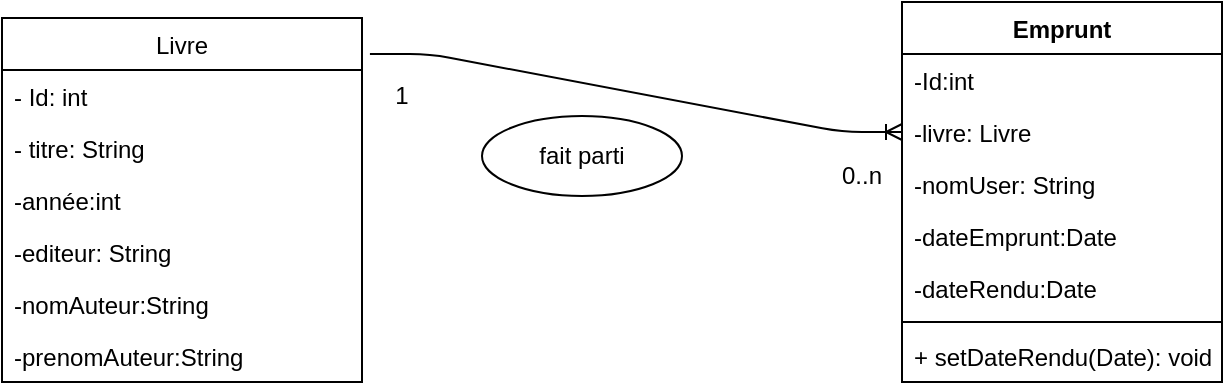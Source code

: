 <mxfile version="14.6.12" type="device"><diagram id="C_96Q_F7C-pwjjPhLp7u" name="Page-1"><mxGraphModel dx="1676" dy="470" grid="1" gridSize="10" guides="1" tooltips="1" connect="1" arrows="1" fold="1" page="1" pageScale="1" pageWidth="827" pageHeight="1169" math="0" shadow="0"><root><mxCell id="0"/><mxCell id="1" parent="0"/><mxCell id="42PAZ85x4slvtO5e14gp-1" value="Livre" style="swimlane;fontStyle=0;childLayout=stackLayout;horizontal=1;startSize=26;fillColor=none;horizontalStack=0;resizeParent=1;resizeParentMax=0;resizeLast=0;collapsible=1;marginBottom=0;" vertex="1" parent="1"><mxGeometry x="-70" y="31" width="180" height="182" as="geometry"><mxRectangle x="50" y="70" width="90" height="26" as="alternateBounds"/></mxGeometry></mxCell><mxCell id="42PAZ85x4slvtO5e14gp-15" value="- Id: int" style="text;strokeColor=none;fillColor=none;align=left;verticalAlign=top;spacingLeft=4;spacingRight=4;overflow=hidden;rotatable=0;points=[[0,0.5],[1,0.5]];portConstraint=eastwest;" vertex="1" parent="42PAZ85x4slvtO5e14gp-1"><mxGeometry y="26" width="180" height="26" as="geometry"/></mxCell><mxCell id="42PAZ85x4slvtO5e14gp-2" value="- titre: String" style="text;strokeColor=none;fillColor=none;align=left;verticalAlign=top;spacingLeft=4;spacingRight=4;overflow=hidden;rotatable=0;points=[[0,0.5],[1,0.5]];portConstraint=eastwest;" vertex="1" parent="42PAZ85x4slvtO5e14gp-1"><mxGeometry y="52" width="180" height="26" as="geometry"/></mxCell><mxCell id="42PAZ85x4slvtO5e14gp-3" value="-année:int" style="text;strokeColor=none;fillColor=none;align=left;verticalAlign=top;spacingLeft=4;spacingRight=4;overflow=hidden;rotatable=0;points=[[0,0.5],[1,0.5]];portConstraint=eastwest;" vertex="1" parent="42PAZ85x4slvtO5e14gp-1"><mxGeometry y="78" width="180" height="26" as="geometry"/></mxCell><mxCell id="42PAZ85x4slvtO5e14gp-10" value="-editeur: String" style="text;strokeColor=none;fillColor=none;align=left;verticalAlign=top;spacingLeft=4;spacingRight=4;overflow=hidden;rotatable=0;points=[[0,0.5],[1,0.5]];portConstraint=eastwest;" vertex="1" parent="42PAZ85x4slvtO5e14gp-1"><mxGeometry y="104" width="180" height="26" as="geometry"/></mxCell><mxCell id="42PAZ85x4slvtO5e14gp-9" value="-nomAuteur:String" style="text;strokeColor=none;fillColor=none;align=left;verticalAlign=top;spacingLeft=4;spacingRight=4;overflow=hidden;rotatable=0;points=[[0,0.5],[1,0.5]];portConstraint=eastwest;" vertex="1" parent="42PAZ85x4slvtO5e14gp-1"><mxGeometry y="130" width="180" height="26" as="geometry"/></mxCell><mxCell id="42PAZ85x4slvtO5e14gp-4" value="-prenomAuteur:String" style="text;strokeColor=none;fillColor=none;align=left;verticalAlign=top;spacingLeft=4;spacingRight=4;overflow=hidden;rotatable=0;points=[[0,0.5],[1,0.5]];portConstraint=eastwest;" vertex="1" parent="42PAZ85x4slvtO5e14gp-1"><mxGeometry y="156" width="180" height="26" as="geometry"/></mxCell><mxCell id="42PAZ85x4slvtO5e14gp-31" value="Emprunt" style="swimlane;fontStyle=1;align=center;verticalAlign=top;childLayout=stackLayout;horizontal=1;startSize=26;horizontalStack=0;resizeParent=1;resizeParentMax=0;resizeLast=0;collapsible=1;marginBottom=0;" vertex="1" parent="1"><mxGeometry x="380" y="23" width="160" height="190" as="geometry"/></mxCell><mxCell id="42PAZ85x4slvtO5e14gp-6" value="-Id:int" style="text;strokeColor=none;fillColor=none;align=left;verticalAlign=top;spacingLeft=4;spacingRight=4;overflow=hidden;rotatable=0;points=[[0,0.5],[1,0.5]];portConstraint=eastwest;" vertex="1" parent="42PAZ85x4slvtO5e14gp-31"><mxGeometry y="26" width="160" height="26" as="geometry"/></mxCell><mxCell id="42PAZ85x4slvtO5e14gp-16" value="-livre: Livre" style="text;strokeColor=none;fillColor=none;align=left;verticalAlign=top;spacingLeft=4;spacingRight=4;overflow=hidden;rotatable=0;points=[[0,0.5],[1,0.5]];portConstraint=eastwest;" vertex="1" parent="42PAZ85x4slvtO5e14gp-31"><mxGeometry y="52" width="160" height="26" as="geometry"/></mxCell><mxCell id="42PAZ85x4slvtO5e14gp-7" value="-nomUser: String" style="text;strokeColor=none;fillColor=none;align=left;verticalAlign=top;spacingLeft=4;spacingRight=4;overflow=hidden;rotatable=0;points=[[0,0.5],[1,0.5]];portConstraint=eastwest;" vertex="1" parent="42PAZ85x4slvtO5e14gp-31"><mxGeometry y="78" width="160" height="26" as="geometry"/></mxCell><mxCell id="42PAZ85x4slvtO5e14gp-14" value="-dateEmprunt:Date" style="text;strokeColor=none;fillColor=none;align=left;verticalAlign=top;spacingLeft=4;spacingRight=4;overflow=hidden;rotatable=0;points=[[0,0.5],[1,0.5]];portConstraint=eastwest;" vertex="1" parent="42PAZ85x4slvtO5e14gp-31"><mxGeometry y="104" width="160" height="26" as="geometry"/></mxCell><mxCell id="42PAZ85x4slvtO5e14gp-8" value="-dateRendu:Date" style="text;strokeColor=none;fillColor=none;align=left;verticalAlign=top;spacingLeft=4;spacingRight=4;overflow=hidden;rotatable=0;points=[[0,0.5],[1,0.5]];portConstraint=eastwest;" vertex="1" parent="42PAZ85x4slvtO5e14gp-31"><mxGeometry y="130" width="160" height="26" as="geometry"/></mxCell><mxCell id="42PAZ85x4slvtO5e14gp-33" value="" style="line;strokeWidth=1;fillColor=none;align=left;verticalAlign=middle;spacingTop=-1;spacingLeft=3;spacingRight=3;rotatable=0;labelPosition=right;points=[];portConstraint=eastwest;" vertex="1" parent="42PAZ85x4slvtO5e14gp-31"><mxGeometry y="156" width="160" height="8" as="geometry"/></mxCell><mxCell id="42PAZ85x4slvtO5e14gp-34" value="+ setDateRendu(Date): void" style="text;strokeColor=none;fillColor=none;align=left;verticalAlign=top;spacingLeft=4;spacingRight=4;overflow=hidden;rotatable=0;points=[[0,0.5],[1,0.5]];portConstraint=eastwest;" vertex="1" parent="42PAZ85x4slvtO5e14gp-31"><mxGeometry y="164" width="160" height="26" as="geometry"/></mxCell><mxCell id="42PAZ85x4slvtO5e14gp-40" value="" style="edgeStyle=entityRelationEdgeStyle;fontSize=12;html=1;endArrow=ERoneToMany;entryX=0;entryY=0.5;entryDx=0;entryDy=0;exitX=1.022;exitY=0.099;exitDx=0;exitDy=0;exitPerimeter=0;" edge="1" parent="1" source="42PAZ85x4slvtO5e14gp-1" target="42PAZ85x4slvtO5e14gp-16"><mxGeometry width="100" height="100" relative="1" as="geometry"><mxPoint x="90" y="170" as="sourcePoint"/><mxPoint x="300" y="81" as="targetPoint"/></mxGeometry></mxCell><mxCell id="42PAZ85x4slvtO5e14gp-41" value="fait parti" style="ellipse;whiteSpace=wrap;html=1;align=center;" vertex="1" parent="1"><mxGeometry x="170" y="80" width="100" height="40" as="geometry"/></mxCell><mxCell id="42PAZ85x4slvtO5e14gp-42" value="1" style="text;html=1;strokeColor=none;fillColor=none;align=center;verticalAlign=middle;whiteSpace=wrap;rounded=0;" vertex="1" parent="1"><mxGeometry x="110" y="60" width="40" height="20" as="geometry"/></mxCell><mxCell id="42PAZ85x4slvtO5e14gp-43" value="0..n" style="text;html=1;strokeColor=none;fillColor=none;align=center;verticalAlign=middle;whiteSpace=wrap;rounded=0;" vertex="1" parent="1"><mxGeometry x="340" y="100" width="40" height="20" as="geometry"/></mxCell></root></mxGraphModel></diagram></mxfile>
